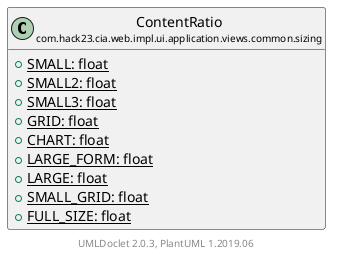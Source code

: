 @startuml
    set namespaceSeparator none
    hide empty fields
    hide empty methods

    class "<size:14>ContentRatio\n<size:10>com.hack23.cia.web.impl.ui.application.views.common.sizing" as com.hack23.cia.web.impl.ui.application.views.common.sizing.ContentRatio [[ContentRatio.html]] {
        {static} +SMALL: float
        {static} +SMALL2: float
        {static} +SMALL3: float
        {static} +GRID: float
        {static} +CHART: float
        {static} +LARGE_FORM: float
        {static} +LARGE: float
        {static} +SMALL_GRID: float
        {static} +FULL_SIZE: float
    }

    center footer UMLDoclet 2.0.3, PlantUML 1.2019.06
@enduml
